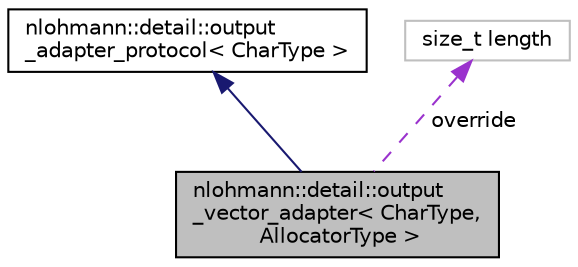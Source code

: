 digraph "nlohmann::detail::output_vector_adapter&lt; CharType, AllocatorType &gt;"
{
 // LATEX_PDF_SIZE
  edge [fontname="Helvetica",fontsize="10",labelfontname="Helvetica",labelfontsize="10"];
  node [fontname="Helvetica",fontsize="10",shape=record];
  Node1 [label="nlohmann::detail::output\l_vector_adapter\< CharType,\l AllocatorType \>",height=0.2,width=0.4,color="black", fillcolor="grey75", style="filled", fontcolor="black",tooltip="output adapter for byte vectors"];
  Node2 -> Node1 [dir="back",color="midnightblue",fontsize="10",style="solid",fontname="Helvetica"];
  Node2 [label="nlohmann::detail::output\l_adapter_protocol\< CharType \>",height=0.2,width=0.4,color="black", fillcolor="white", style="filled",URL="$structnlohmann_1_1detail_1_1output__adapter__protocol.html",tooltip="abstract output adapter interface"];
  Node3 -> Node1 [dir="back",color="darkorchid3",fontsize="10",style="dashed",label=" override" ,fontname="Helvetica"];
  Node3 [label="size_t length",height=0.2,width=0.4,color="grey75", fillcolor="white", style="filled",tooltip=" "];
}
